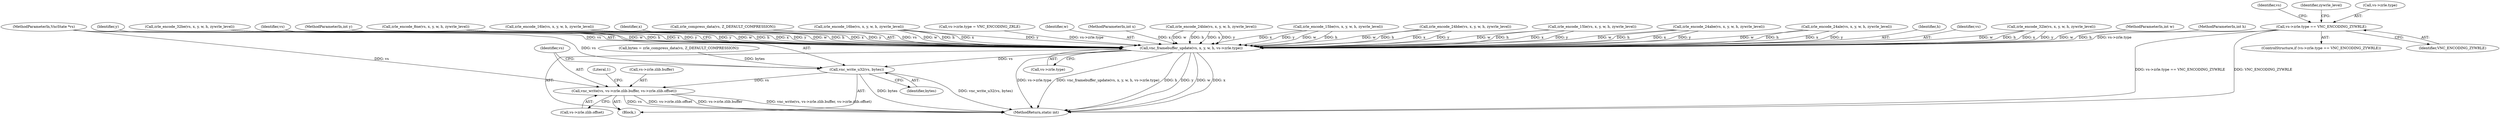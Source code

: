 digraph "0_qemu_9f64916da20eea67121d544698676295bbb105a7_8@pointer" {
"1000122" [label="(Call,vs->zrle.type == VNC_ENCODING_ZYWRLE)"];
"1000460" [label="(Call,vnc_framebuffer_update(vs, x, y, w, h, vs->zrle.type))"];
"1000471" [label="(Call,vnc_write_u32(vs, bytes))"];
"1000474" [label="(Call,vnc_write(vs, vs->zrle.zlib.buffer, vs->zrle.zlib.offset))"];
"1000445" [label="(Call,zrle_encode_32le(vs, x, y, w, h, zywrle_level))"];
"1000104" [label="(MethodParameterIn,int w)"];
"1000105" [label="(MethodParameterIn,int h)"];
"1000101" [label="(MethodParameterIn,VncState *vs)"];
"1000259" [label="(Call,zrle_encode_15be(vs, x, y, w, h, zywrle_level))"];
"1000455" [label="(Call,bytes = zrle_compress_data(vs, Z_DEFAULT_COMPRESSION))"];
"1000483" [label="(Call,vs->zrle.zlib.offset)"];
"1000135" [label="(Identifier,vs)"];
"1000463" [label="(Identifier,y)"];
"1000466" [label="(Call,vs->zrle.type)"];
"1000436" [label="(Call,zrle_encode_32be(vs, x, y, w, h, zywrle_level))"];
"1000103" [label="(MethodParameterIn,int y)"];
"1000201" [label="(Identifier,zywrle_level)"];
"1000123" [label="(Call,vs->zrle.type)"];
"1000492" [label="(MethodReturn,static int)"];
"1000121" [label="(ControlStructure,if (vs->zrle.type == VNC_ENCODING_ZYWRLE))"];
"1000215" [label="(Call,zrle_encode_8ne(vs, x, y, w, h, zywrle_level))"];
"1000476" [label="(Call,vs->zrle.zlib.buffer)"];
"1000247" [label="(Call,zrle_encode_16le(vs, x, y, w, h, zywrle_level))"];
"1000106" [label="(Block,)"];
"1000128" [label="(Identifier,VNC_ENCODING_ZYWRLE)"];
"1000462" [label="(Identifier,x)"];
"1000457" [label="(Call,zrle_compress_data(vs, Z_DEFAULT_COMPRESSION))"];
"1000473" [label="(Identifier,bytes)"];
"1000238" [label="(Call,zrle_encode_16be(vs, x, y, w, h, zywrle_level))"];
"1000160" [label="(Call,vs->zrle.type = VNC_ENCODING_ZRLE)"];
"1000122" [label="(Call,vs->zrle.type == VNC_ENCODING_ZYWRLE)"];
"1000460" [label="(Call,vnc_framebuffer_update(vs, x, y, w, h, vs->zrle.type))"];
"1000474" [label="(Call,vnc_write(vs, vs->zrle.zlib.buffer, vs->zrle.zlib.offset))"];
"1000491" [label="(Literal,1)"];
"1000464" [label="(Identifier,w)"];
"1000102" [label="(MethodParameterIn,int x)"];
"1000475" [label="(Identifier,vs)"];
"1000424" [label="(Call,zrle_encode_24ble(vs, x, y, w, h, zywrle_level))"];
"1000415" [label="(Call,zrle_encode_24bbe(vs, x, y, w, h, zywrle_level))"];
"1000268" [label="(Call,zrle_encode_15le(vs, x, y, w, h, zywrle_level))"];
"1000385" [label="(Call,zrle_encode_24abe(vs, x, y, w, h, zywrle_level))"];
"1000471" [label="(Call,vnc_write_u32(vs, bytes))"];
"1000472" [label="(Identifier,vs)"];
"1000394" [label="(Call,zrle_encode_24ale(vs, x, y, w, h, zywrle_level))"];
"1000465" [label="(Identifier,h)"];
"1000461" [label="(Identifier,vs)"];
"1000122" -> "1000121"  [label="AST: "];
"1000122" -> "1000128"  [label="CFG: "];
"1000123" -> "1000122"  [label="AST: "];
"1000128" -> "1000122"  [label="AST: "];
"1000135" -> "1000122"  [label="CFG: "];
"1000201" -> "1000122"  [label="CFG: "];
"1000122" -> "1000492"  [label="DDG: vs->zrle.type == VNC_ENCODING_ZYWRLE"];
"1000122" -> "1000492"  [label="DDG: VNC_ENCODING_ZYWRLE"];
"1000122" -> "1000460"  [label="DDG: vs->zrle.type"];
"1000460" -> "1000106"  [label="AST: "];
"1000460" -> "1000466"  [label="CFG: "];
"1000461" -> "1000460"  [label="AST: "];
"1000462" -> "1000460"  [label="AST: "];
"1000463" -> "1000460"  [label="AST: "];
"1000464" -> "1000460"  [label="AST: "];
"1000465" -> "1000460"  [label="AST: "];
"1000466" -> "1000460"  [label="AST: "];
"1000472" -> "1000460"  [label="CFG: "];
"1000460" -> "1000492"  [label="DDG: vnc_framebuffer_update(vs, x, y, w, h, vs->zrle.type)"];
"1000460" -> "1000492"  [label="DDG: h"];
"1000460" -> "1000492"  [label="DDG: y"];
"1000460" -> "1000492"  [label="DDG: w"];
"1000460" -> "1000492"  [label="DDG: x"];
"1000460" -> "1000492"  [label="DDG: vs->zrle.type"];
"1000457" -> "1000460"  [label="DDG: vs"];
"1000101" -> "1000460"  [label="DDG: vs"];
"1000394" -> "1000460"  [label="DDG: x"];
"1000394" -> "1000460"  [label="DDG: y"];
"1000394" -> "1000460"  [label="DDG: w"];
"1000394" -> "1000460"  [label="DDG: h"];
"1000436" -> "1000460"  [label="DDG: x"];
"1000436" -> "1000460"  [label="DDG: y"];
"1000436" -> "1000460"  [label="DDG: w"];
"1000436" -> "1000460"  [label="DDG: h"];
"1000424" -> "1000460"  [label="DDG: x"];
"1000424" -> "1000460"  [label="DDG: y"];
"1000424" -> "1000460"  [label="DDG: w"];
"1000424" -> "1000460"  [label="DDG: h"];
"1000445" -> "1000460"  [label="DDG: x"];
"1000445" -> "1000460"  [label="DDG: y"];
"1000445" -> "1000460"  [label="DDG: w"];
"1000445" -> "1000460"  [label="DDG: h"];
"1000385" -> "1000460"  [label="DDG: x"];
"1000385" -> "1000460"  [label="DDG: y"];
"1000385" -> "1000460"  [label="DDG: w"];
"1000385" -> "1000460"  [label="DDG: h"];
"1000415" -> "1000460"  [label="DDG: x"];
"1000415" -> "1000460"  [label="DDG: y"];
"1000415" -> "1000460"  [label="DDG: w"];
"1000415" -> "1000460"  [label="DDG: h"];
"1000268" -> "1000460"  [label="DDG: x"];
"1000268" -> "1000460"  [label="DDG: y"];
"1000268" -> "1000460"  [label="DDG: w"];
"1000268" -> "1000460"  [label="DDG: h"];
"1000259" -> "1000460"  [label="DDG: x"];
"1000259" -> "1000460"  [label="DDG: y"];
"1000259" -> "1000460"  [label="DDG: w"];
"1000259" -> "1000460"  [label="DDG: h"];
"1000247" -> "1000460"  [label="DDG: x"];
"1000247" -> "1000460"  [label="DDG: y"];
"1000247" -> "1000460"  [label="DDG: w"];
"1000247" -> "1000460"  [label="DDG: h"];
"1000238" -> "1000460"  [label="DDG: x"];
"1000238" -> "1000460"  [label="DDG: y"];
"1000238" -> "1000460"  [label="DDG: w"];
"1000238" -> "1000460"  [label="DDG: h"];
"1000215" -> "1000460"  [label="DDG: x"];
"1000215" -> "1000460"  [label="DDG: y"];
"1000215" -> "1000460"  [label="DDG: w"];
"1000215" -> "1000460"  [label="DDG: h"];
"1000102" -> "1000460"  [label="DDG: x"];
"1000103" -> "1000460"  [label="DDG: y"];
"1000104" -> "1000460"  [label="DDG: w"];
"1000105" -> "1000460"  [label="DDG: h"];
"1000160" -> "1000460"  [label="DDG: vs->zrle.type"];
"1000460" -> "1000471"  [label="DDG: vs"];
"1000471" -> "1000106"  [label="AST: "];
"1000471" -> "1000473"  [label="CFG: "];
"1000472" -> "1000471"  [label="AST: "];
"1000473" -> "1000471"  [label="AST: "];
"1000475" -> "1000471"  [label="CFG: "];
"1000471" -> "1000492"  [label="DDG: bytes"];
"1000471" -> "1000492"  [label="DDG: vnc_write_u32(vs, bytes)"];
"1000101" -> "1000471"  [label="DDG: vs"];
"1000455" -> "1000471"  [label="DDG: bytes"];
"1000471" -> "1000474"  [label="DDG: vs"];
"1000474" -> "1000106"  [label="AST: "];
"1000474" -> "1000483"  [label="CFG: "];
"1000475" -> "1000474"  [label="AST: "];
"1000476" -> "1000474"  [label="AST: "];
"1000483" -> "1000474"  [label="AST: "];
"1000491" -> "1000474"  [label="CFG: "];
"1000474" -> "1000492"  [label="DDG: vs->zrle.zlib.offset"];
"1000474" -> "1000492"  [label="DDG: vs->zrle.zlib.buffer"];
"1000474" -> "1000492"  [label="DDG: vnc_write(vs, vs->zrle.zlib.buffer, vs->zrle.zlib.offset)"];
"1000474" -> "1000492"  [label="DDG: vs"];
"1000101" -> "1000474"  [label="DDG: vs"];
}
